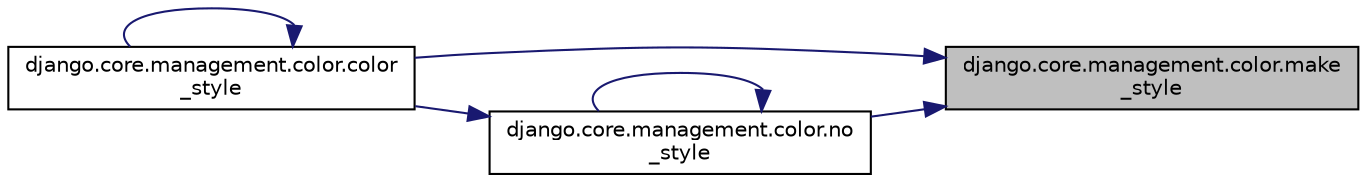 digraph "django.core.management.color.make_style"
{
 // LATEX_PDF_SIZE
  edge [fontname="Helvetica",fontsize="10",labelfontname="Helvetica",labelfontsize="10"];
  node [fontname="Helvetica",fontsize="10",shape=record];
  rankdir="RL";
  Node1 [label="django.core.management.color.make\l_style",height=0.2,width=0.4,color="black", fillcolor="grey75", style="filled", fontcolor="black",tooltip=" "];
  Node1 -> Node2 [dir="back",color="midnightblue",fontsize="10",style="solid",fontname="Helvetica"];
  Node2 [label="django.core.management.color.color\l_style",height=0.2,width=0.4,color="black", fillcolor="white", style="filled",URL="$d1/d94/namespacedjango_1_1core_1_1management_1_1color.html#aa236def42e1a9fa1faee668e0c2849cb",tooltip=" "];
  Node2 -> Node2 [dir="back",color="midnightblue",fontsize="10",style="solid",fontname="Helvetica"];
  Node1 -> Node3 [dir="back",color="midnightblue",fontsize="10",style="solid",fontname="Helvetica"];
  Node3 [label="django.core.management.color.no\l_style",height=0.2,width=0.4,color="black", fillcolor="white", style="filled",URL="$d1/d94/namespacedjango_1_1core_1_1management_1_1color.html#a02bb6bc2dcb144b31f2800c0893bece1",tooltip=" "];
  Node3 -> Node2 [dir="back",color="midnightblue",fontsize="10",style="solid",fontname="Helvetica"];
  Node3 -> Node3 [dir="back",color="midnightblue",fontsize="10",style="solid",fontname="Helvetica"];
}

